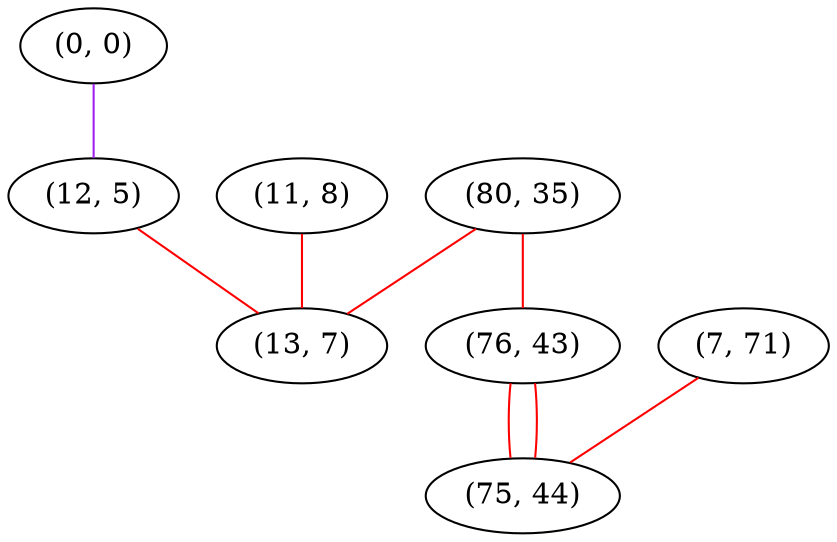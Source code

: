 graph "" {
"(0, 0)";
"(11, 8)";
"(80, 35)";
"(7, 71)";
"(12, 5)";
"(13, 7)";
"(76, 43)";
"(75, 44)";
"(0, 0)" -- "(12, 5)"  [color=purple, key=0, weight=4];
"(11, 8)" -- "(13, 7)"  [color=red, key=0, weight=1];
"(80, 35)" -- "(13, 7)"  [color=red, key=0, weight=1];
"(80, 35)" -- "(76, 43)"  [color=red, key=0, weight=1];
"(7, 71)" -- "(75, 44)"  [color=red, key=0, weight=1];
"(12, 5)" -- "(13, 7)"  [color=red, key=0, weight=1];
"(76, 43)" -- "(75, 44)"  [color=red, key=0, weight=1];
"(76, 43)" -- "(75, 44)"  [color=red, key=1, weight=1];
}
